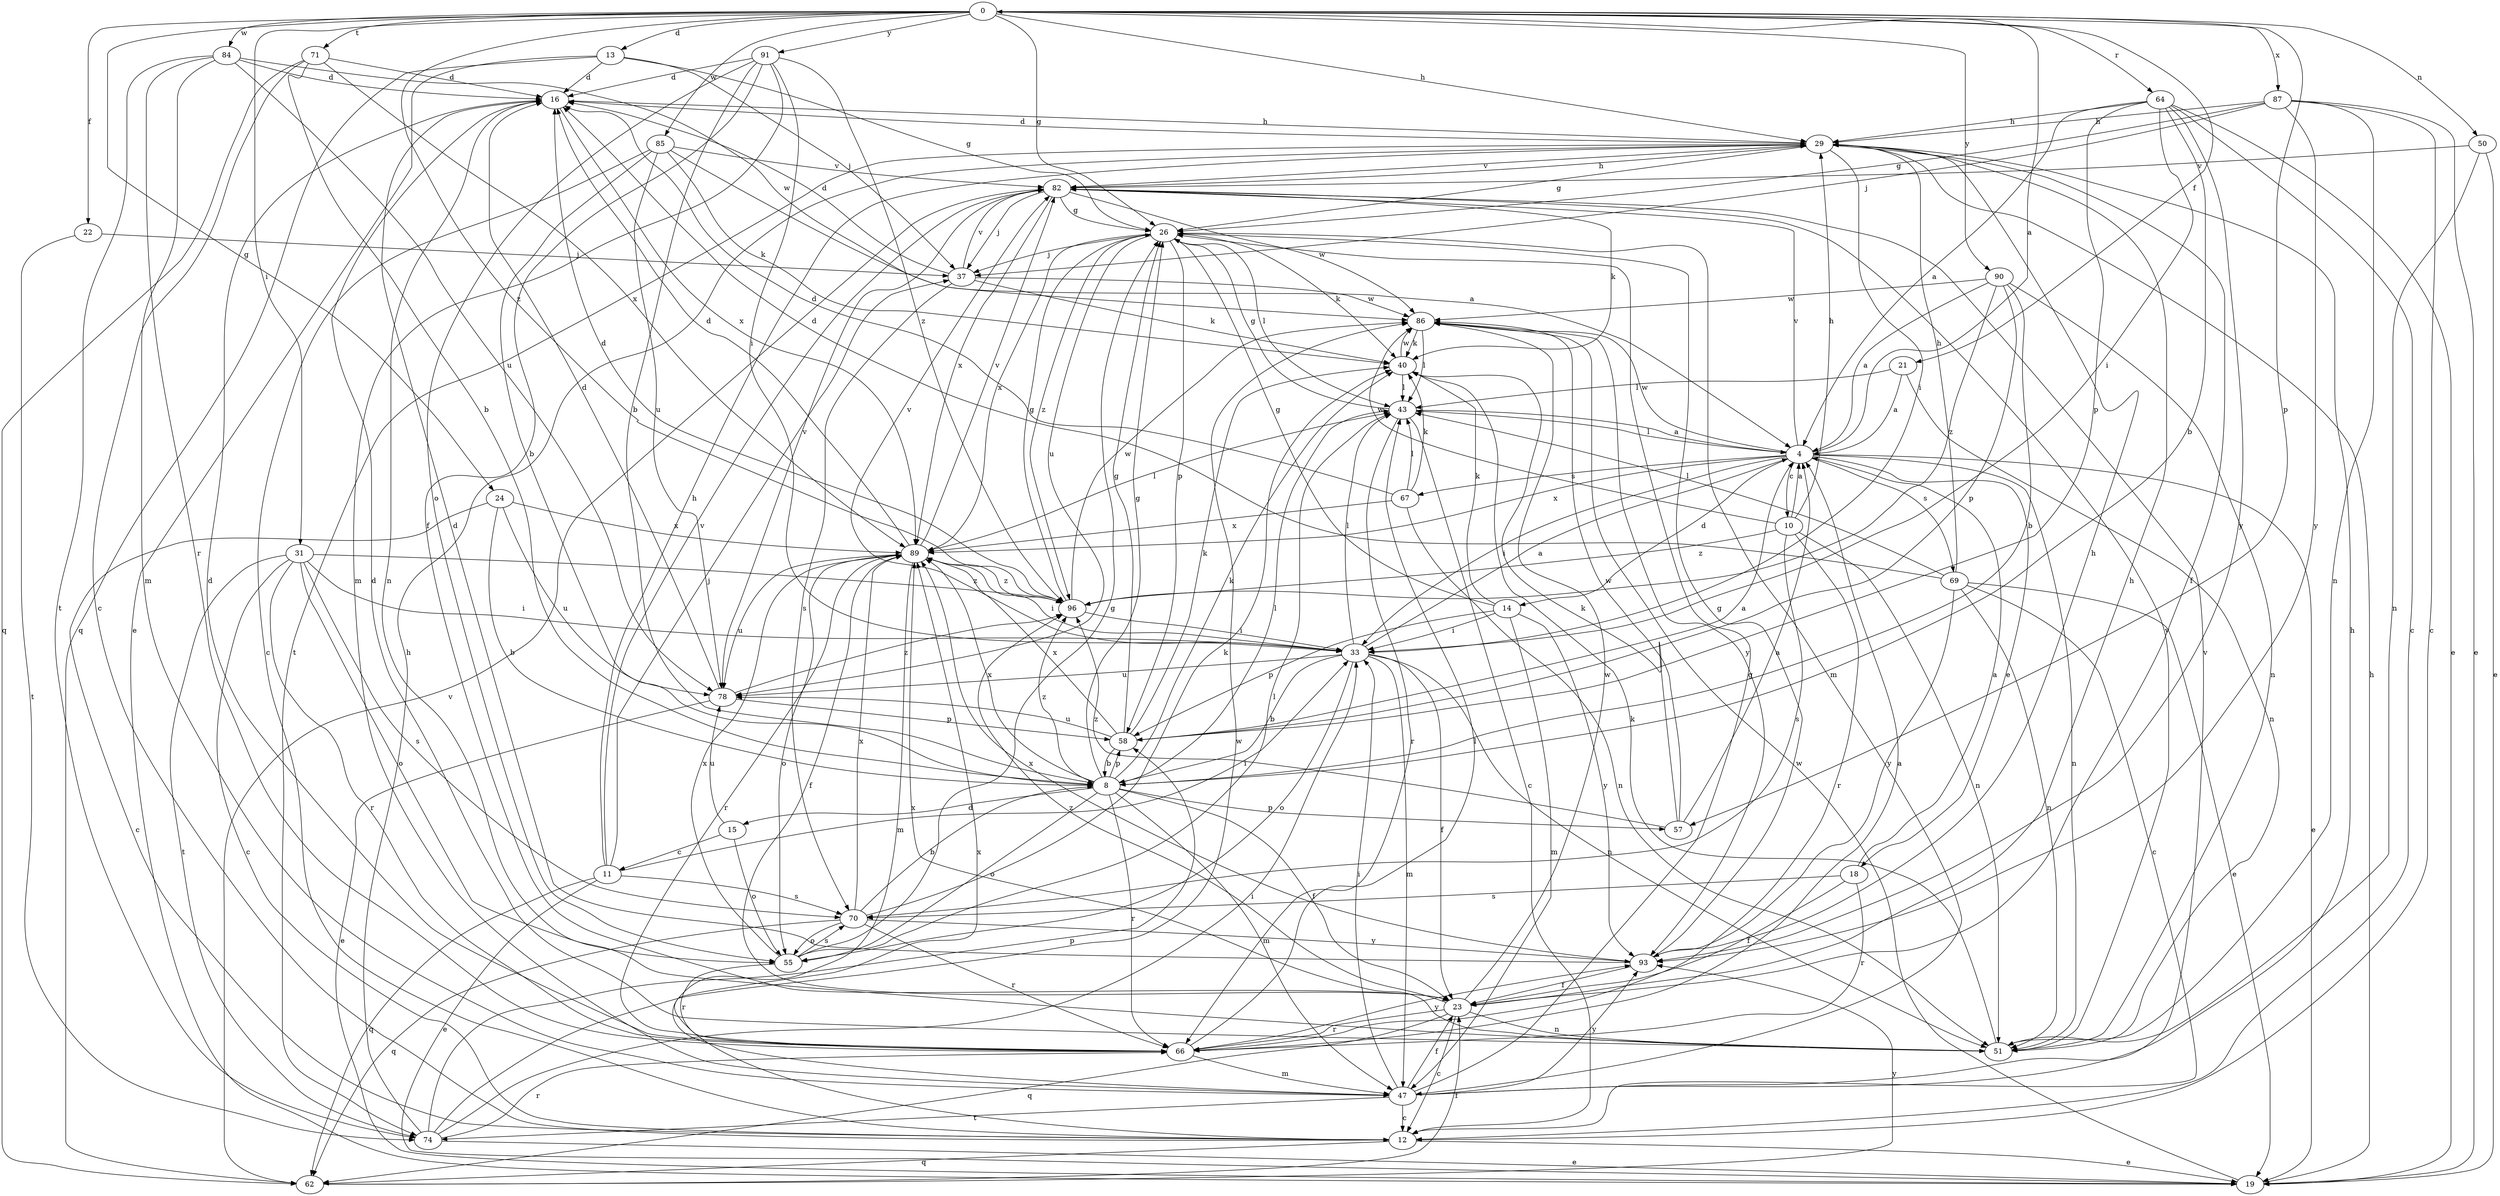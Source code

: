 strict digraph  {
0;
4;
8;
10;
11;
12;
13;
14;
15;
16;
18;
19;
21;
22;
23;
24;
26;
29;
31;
33;
37;
40;
43;
47;
50;
51;
55;
57;
58;
62;
64;
66;
67;
69;
70;
71;
74;
78;
82;
84;
85;
86;
87;
89;
90;
91;
93;
96;
0 -> 13  [label=d];
0 -> 21  [label=f];
0 -> 22  [label=f];
0 -> 24  [label=g];
0 -> 26  [label=g];
0 -> 29  [label=h];
0 -> 31  [label=i];
0 -> 50  [label=n];
0 -> 57  [label=p];
0 -> 64  [label=r];
0 -> 71  [label=t];
0 -> 84  [label=w];
0 -> 85  [label=w];
0 -> 87  [label=x];
0 -> 90  [label=y];
0 -> 91  [label=y];
0 -> 96  [label=z];
4 -> 0  [label=a];
4 -> 10  [label=c];
4 -> 14  [label=d];
4 -> 18  [label=e];
4 -> 19  [label=e];
4 -> 33  [label=i];
4 -> 43  [label=l];
4 -> 51  [label=n];
4 -> 67  [label=s];
4 -> 69  [label=s];
4 -> 82  [label=v];
4 -> 86  [label=w];
4 -> 89  [label=x];
8 -> 15  [label=d];
8 -> 23  [label=f];
8 -> 26  [label=g];
8 -> 40  [label=k];
8 -> 43  [label=l];
8 -> 47  [label=m];
8 -> 55  [label=o];
8 -> 57  [label=p];
8 -> 58  [label=p];
8 -> 66  [label=r];
8 -> 89  [label=x];
8 -> 96  [label=z];
10 -> 4  [label=a];
10 -> 29  [label=h];
10 -> 51  [label=n];
10 -> 66  [label=r];
10 -> 70  [label=s];
10 -> 86  [label=w];
10 -> 96  [label=z];
11 -> 19  [label=e];
11 -> 29  [label=h];
11 -> 33  [label=i];
11 -> 37  [label=j];
11 -> 62  [label=q];
11 -> 70  [label=s];
11 -> 82  [label=v];
12 -> 19  [label=e];
12 -> 62  [label=q];
12 -> 89  [label=x];
13 -> 16  [label=d];
13 -> 19  [label=e];
13 -> 26  [label=g];
13 -> 37  [label=j];
13 -> 62  [label=q];
14 -> 26  [label=g];
14 -> 33  [label=i];
14 -> 40  [label=k];
14 -> 47  [label=m];
14 -> 58  [label=p];
14 -> 93  [label=y];
15 -> 11  [label=c];
15 -> 55  [label=o];
15 -> 78  [label=u];
16 -> 29  [label=h];
16 -> 51  [label=n];
16 -> 89  [label=x];
18 -> 4  [label=a];
18 -> 23  [label=f];
18 -> 66  [label=r];
18 -> 70  [label=s];
19 -> 29  [label=h];
19 -> 86  [label=w];
21 -> 4  [label=a];
21 -> 43  [label=l];
21 -> 51  [label=n];
22 -> 37  [label=j];
22 -> 74  [label=t];
23 -> 12  [label=c];
23 -> 29  [label=h];
23 -> 51  [label=n];
23 -> 62  [label=q];
23 -> 66  [label=r];
23 -> 86  [label=w];
23 -> 96  [label=z];
24 -> 8  [label=b];
24 -> 12  [label=c];
24 -> 78  [label=u];
24 -> 89  [label=x];
26 -> 37  [label=j];
26 -> 40  [label=k];
26 -> 43  [label=l];
26 -> 47  [label=m];
26 -> 58  [label=p];
26 -> 78  [label=u];
26 -> 89  [label=x];
26 -> 96  [label=z];
29 -> 16  [label=d];
29 -> 23  [label=f];
29 -> 26  [label=g];
29 -> 33  [label=i];
29 -> 74  [label=t];
29 -> 82  [label=v];
31 -> 12  [label=c];
31 -> 33  [label=i];
31 -> 55  [label=o];
31 -> 66  [label=r];
31 -> 70  [label=s];
31 -> 74  [label=t];
31 -> 96  [label=z];
33 -> 4  [label=a];
33 -> 8  [label=b];
33 -> 23  [label=f];
33 -> 43  [label=l];
33 -> 47  [label=m];
33 -> 51  [label=n];
33 -> 55  [label=o];
33 -> 78  [label=u];
33 -> 82  [label=v];
37 -> 16  [label=d];
37 -> 40  [label=k];
37 -> 70  [label=s];
37 -> 82  [label=v];
37 -> 86  [label=w];
40 -> 43  [label=l];
40 -> 86  [label=w];
43 -> 4  [label=a];
43 -> 12  [label=c];
43 -> 26  [label=g];
43 -> 66  [label=r];
47 -> 12  [label=c];
47 -> 23  [label=f];
47 -> 26  [label=g];
47 -> 29  [label=h];
47 -> 33  [label=i];
47 -> 74  [label=t];
47 -> 82  [label=v];
47 -> 93  [label=y];
50 -> 19  [label=e];
50 -> 51  [label=n];
50 -> 82  [label=v];
51 -> 16  [label=d];
51 -> 40  [label=k];
51 -> 82  [label=v];
51 -> 89  [label=x];
55 -> 26  [label=g];
55 -> 43  [label=l];
55 -> 66  [label=r];
55 -> 70  [label=s];
55 -> 89  [label=x];
57 -> 4  [label=a];
57 -> 40  [label=k];
57 -> 86  [label=w];
57 -> 96  [label=z];
58 -> 4  [label=a];
58 -> 8  [label=b];
58 -> 26  [label=g];
58 -> 40  [label=k];
58 -> 78  [label=u];
58 -> 89  [label=x];
62 -> 23  [label=f];
62 -> 82  [label=v];
62 -> 93  [label=y];
64 -> 4  [label=a];
64 -> 8  [label=b];
64 -> 12  [label=c];
64 -> 19  [label=e];
64 -> 29  [label=h];
64 -> 33  [label=i];
64 -> 58  [label=p];
64 -> 93  [label=y];
66 -> 4  [label=a];
66 -> 16  [label=d];
66 -> 43  [label=l];
66 -> 47  [label=m];
66 -> 93  [label=y];
67 -> 16  [label=d];
67 -> 40  [label=k];
67 -> 43  [label=l];
67 -> 51  [label=n];
67 -> 89  [label=x];
69 -> 12  [label=c];
69 -> 16  [label=d];
69 -> 19  [label=e];
69 -> 29  [label=h];
69 -> 43  [label=l];
69 -> 51  [label=n];
69 -> 93  [label=y];
70 -> 8  [label=b];
70 -> 40  [label=k];
70 -> 55  [label=o];
70 -> 62  [label=q];
70 -> 66  [label=r];
70 -> 89  [label=x];
70 -> 93  [label=y];
71 -> 8  [label=b];
71 -> 12  [label=c];
71 -> 16  [label=d];
71 -> 62  [label=q];
71 -> 89  [label=x];
74 -> 19  [label=e];
74 -> 29  [label=h];
74 -> 33  [label=i];
74 -> 58  [label=p];
74 -> 66  [label=r];
74 -> 86  [label=w];
78 -> 16  [label=d];
78 -> 19  [label=e];
78 -> 58  [label=p];
78 -> 82  [label=v];
78 -> 96  [label=z];
82 -> 26  [label=g];
82 -> 29  [label=h];
82 -> 37  [label=j];
82 -> 40  [label=k];
82 -> 86  [label=w];
82 -> 89  [label=x];
84 -> 16  [label=d];
84 -> 47  [label=m];
84 -> 66  [label=r];
84 -> 74  [label=t];
84 -> 78  [label=u];
84 -> 86  [label=w];
85 -> 4  [label=a];
85 -> 8  [label=b];
85 -> 12  [label=c];
85 -> 40  [label=k];
85 -> 78  [label=u];
85 -> 82  [label=v];
86 -> 40  [label=k];
86 -> 43  [label=l];
86 -> 93  [label=y];
87 -> 12  [label=c];
87 -> 19  [label=e];
87 -> 26  [label=g];
87 -> 29  [label=h];
87 -> 37  [label=j];
87 -> 51  [label=n];
87 -> 93  [label=y];
89 -> 16  [label=d];
89 -> 23  [label=f];
89 -> 33  [label=i];
89 -> 43  [label=l];
89 -> 47  [label=m];
89 -> 55  [label=o];
89 -> 66  [label=r];
89 -> 78  [label=u];
89 -> 82  [label=v];
89 -> 96  [label=z];
90 -> 4  [label=a];
90 -> 8  [label=b];
90 -> 51  [label=n];
90 -> 58  [label=p];
90 -> 86  [label=w];
90 -> 96  [label=z];
91 -> 8  [label=b];
91 -> 16  [label=d];
91 -> 23  [label=f];
91 -> 33  [label=i];
91 -> 47  [label=m];
91 -> 55  [label=o];
91 -> 96  [label=z];
93 -> 16  [label=d];
93 -> 23  [label=f];
93 -> 26  [label=g];
93 -> 29  [label=h];
93 -> 89  [label=x];
96 -> 16  [label=d];
96 -> 26  [label=g];
96 -> 33  [label=i];
96 -> 86  [label=w];
}
